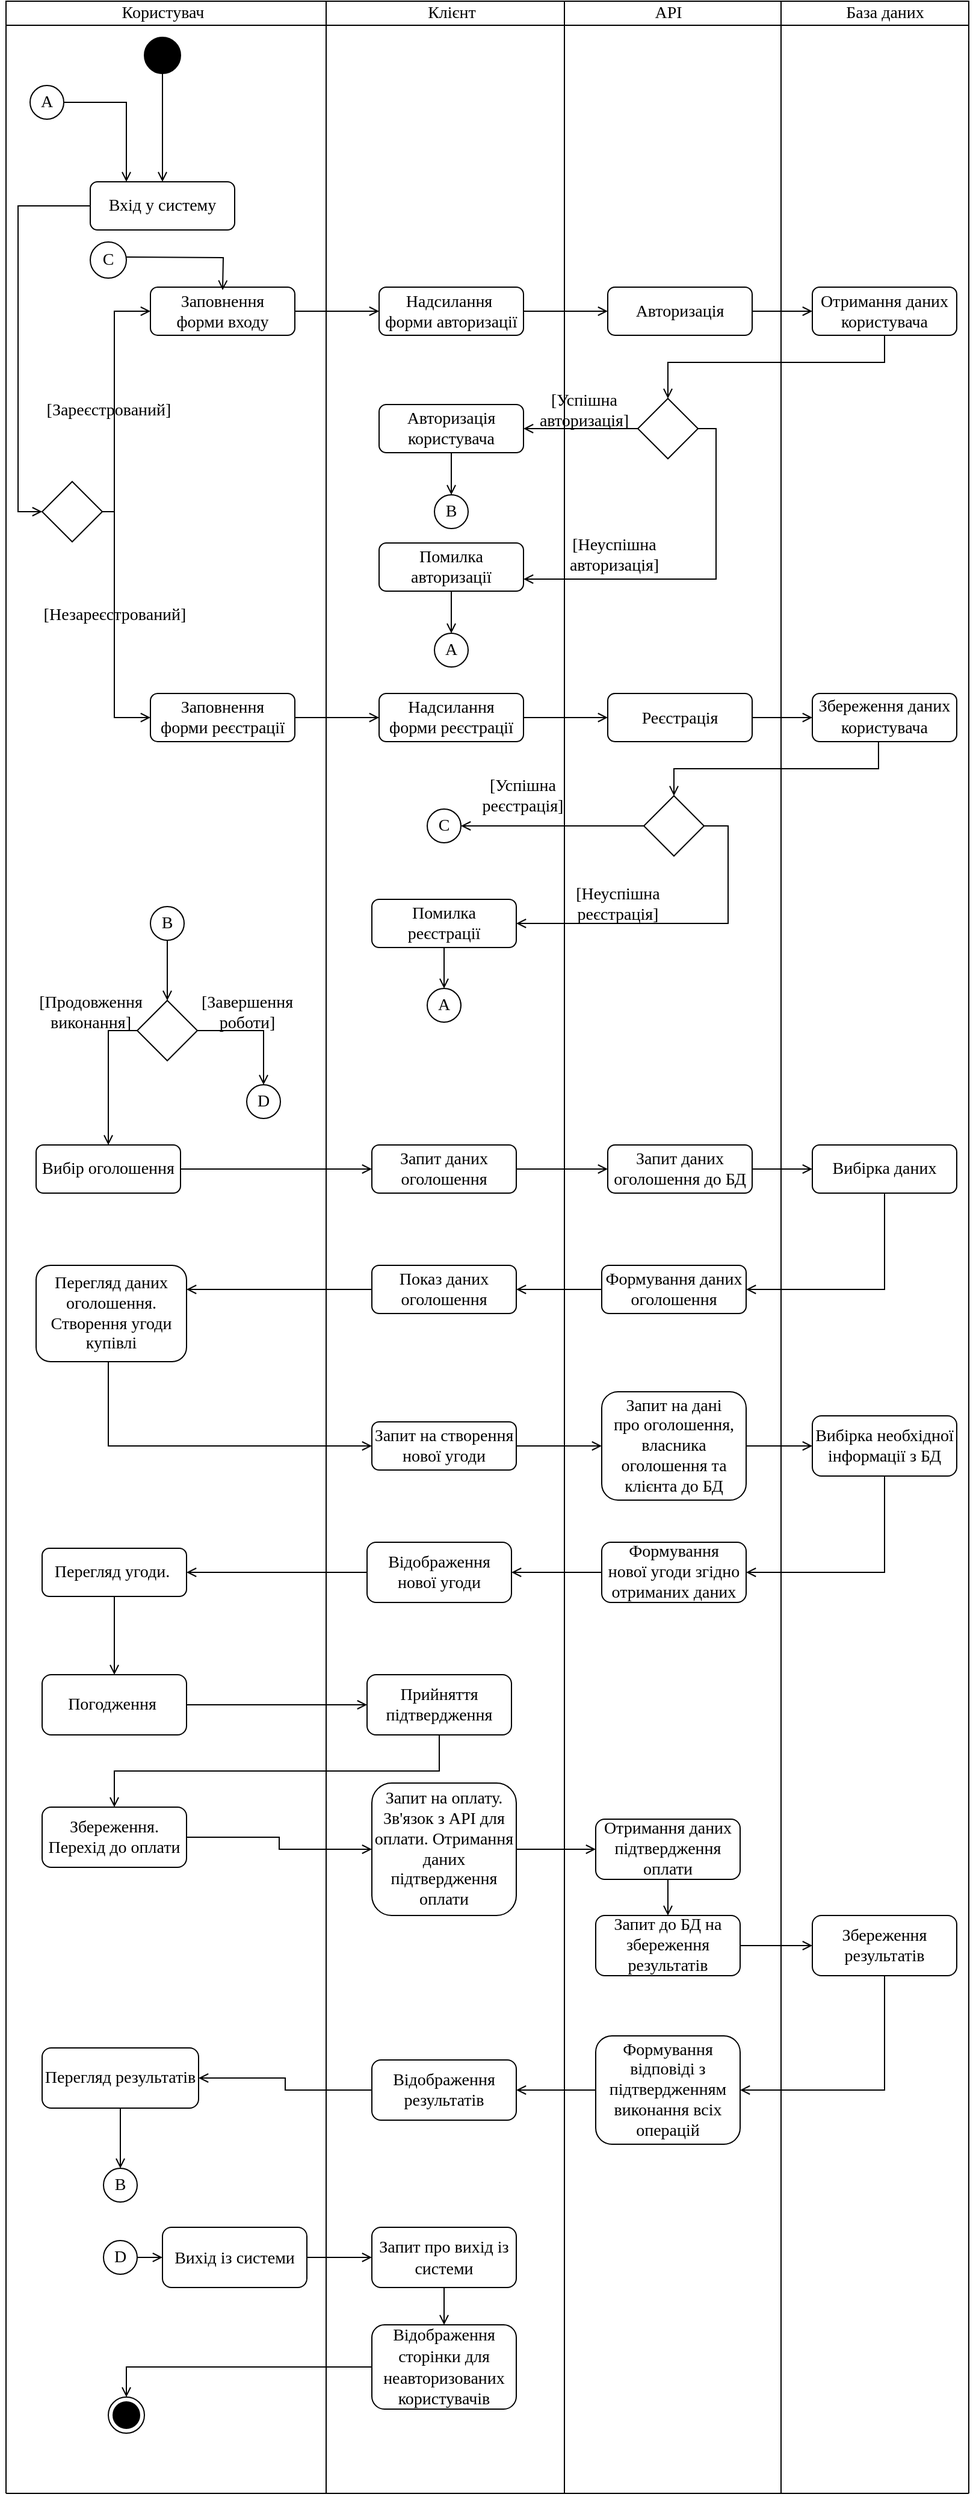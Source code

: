 <mxfile version="18.0.1" type="device"><diagram id="27UF754KtmusCDTWnTd0" name="Сторінка-1"><mxGraphModel dx="2302" dy="1235" grid="1" gridSize="10" guides="1" tooltips="1" connect="1" arrows="1" fold="1" page="1" pageScale="1" pageWidth="827" pageHeight="1169" math="0" shadow="0"><root><mxCell id="0"/><mxCell id="1" parent="0"/><mxCell id="XsvUNxkeO-75Eh3cQ8aB-1" value="" style="rounded=0;whiteSpace=wrap;html=1;" parent="1" vertex="1"><mxGeometry x="10" y="10" width="800" height="20" as="geometry"/></mxCell><mxCell id="XsvUNxkeO-75Eh3cQ8aB-2" value="" style="line;strokeWidth=1;fillColor=none;align=left;verticalAlign=middle;spacingTop=-1;spacingLeft=3;spacingRight=3;rotatable=0;labelPosition=right;points=[];portConstraint=eastwest;direction=south;" parent="1" vertex="1"><mxGeometry x="272" y="10" width="8" height="2070" as="geometry"/></mxCell><mxCell id="XsvUNxkeO-75Eh3cQ8aB-3" value="" style="line;strokeWidth=1;fillColor=none;align=left;verticalAlign=middle;spacingTop=-1;spacingLeft=3;spacingRight=3;rotatable=0;labelPosition=right;points=[];portConstraint=eastwest;direction=south;" parent="1" vertex="1"><mxGeometry x="470" y="10" width="8" height="2070" as="geometry"/></mxCell><mxCell id="XsvUNxkeO-75Eh3cQ8aB-4" value="" style="line;strokeWidth=1;fillColor=none;align=left;verticalAlign=middle;spacingTop=-1;spacingLeft=3;spacingRight=3;rotatable=0;labelPosition=right;points=[];portConstraint=eastwest;direction=south;" parent="1" vertex="1"><mxGeometry x="650" y="10" width="8" height="2070" as="geometry"/></mxCell><mxCell id="XsvUNxkeO-75Eh3cQ8aB-5" value="&lt;font style=&quot;font-size: 14px&quot; face=&quot;Times New Roman&quot;&gt;Користувач&lt;/font&gt;" style="text;html=1;align=center;verticalAlign=middle;resizable=0;points=[];autosize=1;strokeColor=none;fillColor=none;" parent="1" vertex="1"><mxGeometry x="100" y="10" width="80" height="20" as="geometry"/></mxCell><mxCell id="XsvUNxkeO-75Eh3cQ8aB-6" value="&lt;font style=&quot;font-size: 14px&quot; face=&quot;Times New Roman&quot;&gt;Клієнт&lt;/font&gt;" style="text;html=1;align=center;verticalAlign=middle;resizable=0;points=[];autosize=1;strokeColor=none;fillColor=none;" parent="1" vertex="1"><mxGeometry x="350" y="10" width="60" height="20" as="geometry"/></mxCell><mxCell id="XsvUNxkeO-75Eh3cQ8aB-7" value="&lt;font style=&quot;font-size: 14px&quot; face=&quot;Times New Roman&quot;&gt;API&lt;/font&gt;" style="text;html=1;align=center;verticalAlign=middle;resizable=0;points=[];autosize=1;strokeColor=none;fillColor=none;" parent="1" vertex="1"><mxGeometry x="540" y="10" width="40" height="20" as="geometry"/></mxCell><mxCell id="XsvUNxkeO-75Eh3cQ8aB-8" value="&lt;font style=&quot;font-size: 14px&quot; face=&quot;Times New Roman&quot;&gt;База даних&lt;/font&gt;" style="text;html=1;align=center;verticalAlign=middle;resizable=0;points=[];autosize=1;strokeColor=none;fillColor=none;" parent="1" vertex="1"><mxGeometry x="700" y="10" width="80" height="20" as="geometry"/></mxCell><mxCell id="XsvUNxkeO-75Eh3cQ8aB-9" value="" style="line;strokeWidth=1;fillColor=none;align=left;verticalAlign=middle;spacingTop=-1;spacingLeft=3;spacingRight=3;rotatable=0;labelPosition=right;points=[];portConstraint=eastwest;direction=south;" parent="1" vertex="1"><mxGeometry x="806" y="10" width="8" height="2070" as="geometry"/></mxCell><mxCell id="XsvUNxkeO-75Eh3cQ8aB-10" value="" style="line;strokeWidth=1;fillColor=none;align=left;verticalAlign=middle;spacingTop=-1;spacingLeft=3;spacingRight=3;rotatable=0;labelPosition=right;points=[];portConstraint=eastwest;direction=south;" parent="1" vertex="1"><mxGeometry x="6" y="10" width="8" height="2070" as="geometry"/></mxCell><mxCell id="XsvUNxkeO-75Eh3cQ8aB-17" value="" style="edgeStyle=orthogonalEdgeStyle;rounded=0;orthogonalLoop=1;jettySize=auto;html=1;endArrow=open;endFill=0;" parent="1" source="XsvUNxkeO-75Eh3cQ8aB-14" target="XsvUNxkeO-75Eh3cQ8aB-16" edge="1"><mxGeometry relative="1" as="geometry"/></mxCell><mxCell id="XsvUNxkeO-75Eh3cQ8aB-14" value="" style="ellipse;whiteSpace=wrap;html=1;aspect=fixed;strokeWidth=1;fillColor=#000000;" parent="1" vertex="1"><mxGeometry x="125" y="40" width="30" height="30" as="geometry"/></mxCell><mxCell id="XsvUNxkeO-75Eh3cQ8aB-15" value="&lt;font style=&quot;font-size: 14px&quot; face=&quot;Times New Roman&quot;&gt;A&lt;/font&gt;" style="ellipse;whiteSpace=wrap;html=1;aspect=fixed;strokeWidth=1;fillColor=#FFFFFF;" parent="1" vertex="1"><mxGeometry x="30" y="80" width="28" height="28" as="geometry"/></mxCell><mxCell id="XsvUNxkeO-75Eh3cQ8aB-16" value="&lt;font face=&quot;Times New Roman&quot; style=&quot;font-size: 14px&quot;&gt;Вхід у систему&lt;/font&gt;" style="rounded=1;whiteSpace=wrap;html=1;strokeWidth=1;fillColor=#FFFFFF;" parent="1" vertex="1"><mxGeometry x="80" y="160" width="120" height="40" as="geometry"/></mxCell><mxCell id="XsvUNxkeO-75Eh3cQ8aB-20" value="" style="edgeStyle=orthogonalEdgeStyle;rounded=0;orthogonalLoop=1;jettySize=auto;html=1;endArrow=open;endFill=0;exitX=1;exitY=0.5;exitDx=0;exitDy=0;entryX=0.25;entryY=0;entryDx=0;entryDy=0;" parent="1" source="XsvUNxkeO-75Eh3cQ8aB-15" target="XsvUNxkeO-75Eh3cQ8aB-16" edge="1"><mxGeometry relative="1" as="geometry"><mxPoint x="150" y="90" as="sourcePoint"/><mxPoint x="150" y="170" as="targetPoint"/></mxGeometry></mxCell><mxCell id="XsvUNxkeO-75Eh3cQ8aB-24" value="" style="edgeStyle=orthogonalEdgeStyle;rounded=0;orthogonalLoop=1;jettySize=auto;html=1;endArrow=open;endFill=0;entryX=0;entryY=0.5;entryDx=0;entryDy=0;" parent="1" target="XsvUNxkeO-75Eh3cQ8aB-23" edge="1"><mxGeometry relative="1" as="geometry"><mxPoint x="100" y="440" as="sourcePoint"/><Array as="points"><mxPoint x="100" y="325"/><mxPoint x="100" y="268"/></Array></mxGeometry></mxCell><mxCell id="XsvUNxkeO-75Eh3cQ8aB-21" value="" style="rhombus;whiteSpace=wrap;html=1;strokeWidth=1;fillColor=#FFFFFF;" parent="1" vertex="1"><mxGeometry x="40" y="409" width="50" height="50" as="geometry"/></mxCell><mxCell id="XsvUNxkeO-75Eh3cQ8aB-22" value="" style="edgeStyle=orthogonalEdgeStyle;rounded=0;orthogonalLoop=1;jettySize=auto;html=1;endArrow=open;endFill=0;exitX=0;exitY=0.5;exitDx=0;exitDy=0;entryX=0;entryY=0.5;entryDx=0;entryDy=0;" parent="1" source="XsvUNxkeO-75Eh3cQ8aB-16" target="XsvUNxkeO-75Eh3cQ8aB-21" edge="1"><mxGeometry relative="1" as="geometry"><mxPoint x="20" y="234" as="sourcePoint"/><mxPoint x="60" y="272" as="targetPoint"/></mxGeometry></mxCell><mxCell id="XsvUNxkeO-75Eh3cQ8aB-34" value="" style="edgeStyle=orthogonalEdgeStyle;rounded=0;orthogonalLoop=1;jettySize=auto;html=1;fontFamily=Times New Roman;fontSize=14;endArrow=open;endFill=0;" parent="1" source="XsvUNxkeO-75Eh3cQ8aB-23" target="XsvUNxkeO-75Eh3cQ8aB-33" edge="1"><mxGeometry relative="1" as="geometry"/></mxCell><mxCell id="XsvUNxkeO-75Eh3cQ8aB-23" value="&lt;font face=&quot;Times New Roman&quot;&gt;&lt;span style=&quot;font-size: 14px&quot;&gt;Заповнення&lt;br&gt;форми входу&lt;br&gt;&lt;/span&gt;&lt;/font&gt;" style="rounded=1;whiteSpace=wrap;html=1;strokeWidth=1;fillColor=#FFFFFF;" parent="1" vertex="1"><mxGeometry x="130" y="247.5" width="120" height="40" as="geometry"/></mxCell><mxCell id="XsvUNxkeO-75Eh3cQ8aB-26" value="" style="edgeStyle=orthogonalEdgeStyle;rounded=0;orthogonalLoop=1;jettySize=auto;html=1;endArrow=open;endFill=0;" parent="1" edge="1"><mxGeometry relative="1" as="geometry"><mxPoint x="110.0" y="222.5" as="sourcePoint"/><mxPoint x="190" y="250" as="targetPoint"/></mxGeometry></mxCell><mxCell id="XsvUNxkeO-75Eh3cQ8aB-25" value="&lt;font style=&quot;font-size: 14px&quot; face=&quot;Times New Roman&quot;&gt;С&lt;/font&gt;" style="ellipse;whiteSpace=wrap;html=1;aspect=fixed;strokeWidth=1;fillColor=#FFFFFF;" parent="1" vertex="1"><mxGeometry x="80" y="210" width="30" height="30" as="geometry"/></mxCell><mxCell id="XsvUNxkeO-75Eh3cQ8aB-27" value="[Зареєстрований]" style="text;html=1;align=center;verticalAlign=middle;resizable=0;points=[];autosize=1;strokeColor=none;fillColor=none;fontFamily=Times New Roman;fontSize=14;" parent="1" vertex="1"><mxGeometry x="35" y="340" width="120" height="20" as="geometry"/></mxCell><mxCell id="XsvUNxkeO-75Eh3cQ8aB-30" value="" style="edgeStyle=orthogonalEdgeStyle;rounded=0;orthogonalLoop=1;jettySize=auto;html=1;fontFamily=Times New Roman;fontSize=14;endArrow=open;endFill=0;exitX=1;exitY=0.5;exitDx=0;exitDy=0;entryX=0;entryY=0.5;entryDx=0;entryDy=0;" parent="1" source="XsvUNxkeO-75Eh3cQ8aB-21" target="XsvUNxkeO-75Eh3cQ8aB-28" edge="1"><mxGeometry relative="1" as="geometry"><Array as="points"><mxPoint x="100" y="434"/><mxPoint x="100" y="605"/></Array></mxGeometry></mxCell><mxCell id="XsvUNxkeO-75Eh3cQ8aB-55" value="" style="edgeStyle=orthogonalEdgeStyle;rounded=0;orthogonalLoop=1;jettySize=auto;html=1;fontFamily=Times New Roman;fontSize=14;endArrow=open;endFill=0;" parent="1" source="XsvUNxkeO-75Eh3cQ8aB-28" target="XsvUNxkeO-75Eh3cQ8aB-54" edge="1"><mxGeometry relative="1" as="geometry"/></mxCell><mxCell id="XsvUNxkeO-75Eh3cQ8aB-28" value="&lt;font face=&quot;Times New Roman&quot;&gt;&lt;span style=&quot;font-size: 14px&quot;&gt;Заповнення&lt;br&gt;форми реєстрації&lt;br&gt;&lt;/span&gt;&lt;/font&gt;" style="rounded=1;whiteSpace=wrap;html=1;strokeWidth=1;fillColor=#FFFFFF;" parent="1" vertex="1"><mxGeometry x="130" y="585" width="120" height="40" as="geometry"/></mxCell><mxCell id="XsvUNxkeO-75Eh3cQ8aB-31" value="[Незареєстрований]" style="text;html=1;align=center;verticalAlign=middle;resizable=0;points=[];autosize=1;strokeColor=none;fillColor=none;fontFamily=Times New Roman;fontSize=14;" parent="1" vertex="1"><mxGeometry x="35" y="510" width="130" height="20" as="geometry"/></mxCell><mxCell id="XsvUNxkeO-75Eh3cQ8aB-36" value="" style="edgeStyle=orthogonalEdgeStyle;rounded=0;orthogonalLoop=1;jettySize=auto;html=1;fontFamily=Times New Roman;fontSize=14;endArrow=open;endFill=0;" parent="1" source="XsvUNxkeO-75Eh3cQ8aB-33" target="XsvUNxkeO-75Eh3cQ8aB-35" edge="1"><mxGeometry relative="1" as="geometry"/></mxCell><mxCell id="XsvUNxkeO-75Eh3cQ8aB-33" value="&lt;font face=&quot;Times New Roman&quot;&gt;&lt;span style=&quot;font-size: 14px&quot;&gt;Надсилання&amp;nbsp;&lt;br&gt;форми авторизації&lt;br&gt;&lt;/span&gt;&lt;/font&gt;" style="rounded=1;whiteSpace=wrap;html=1;strokeWidth=1;fillColor=#FFFFFF;" parent="1" vertex="1"><mxGeometry x="320" y="247.5" width="120" height="40" as="geometry"/></mxCell><mxCell id="XsvUNxkeO-75Eh3cQ8aB-38" value="" style="edgeStyle=orthogonalEdgeStyle;rounded=0;orthogonalLoop=1;jettySize=auto;html=1;fontFamily=Times New Roman;fontSize=14;endArrow=open;endFill=0;" parent="1" source="XsvUNxkeO-75Eh3cQ8aB-35" target="XsvUNxkeO-75Eh3cQ8aB-37" edge="1"><mxGeometry relative="1" as="geometry"/></mxCell><mxCell id="XsvUNxkeO-75Eh3cQ8aB-35" value="&lt;font face=&quot;Times New Roman&quot;&gt;&lt;span style=&quot;font-size: 14px&quot;&gt;Авторизація&lt;br&gt;&lt;/span&gt;&lt;/font&gt;" style="rounded=1;whiteSpace=wrap;html=1;strokeWidth=1;fillColor=#FFFFFF;" parent="1" vertex="1"><mxGeometry x="510" y="247.5" width="120" height="40" as="geometry"/></mxCell><mxCell id="XsvUNxkeO-75Eh3cQ8aB-40" value="" style="edgeStyle=orthogonalEdgeStyle;rounded=0;orthogonalLoop=1;jettySize=auto;html=1;fontFamily=Times New Roman;fontSize=14;endArrow=open;endFill=0;" parent="1" source="XsvUNxkeO-75Eh3cQ8aB-37" target="XsvUNxkeO-75Eh3cQ8aB-39" edge="1"><mxGeometry relative="1" as="geometry"><Array as="points"><mxPoint x="740" y="310"/><mxPoint x="560" y="310"/></Array></mxGeometry></mxCell><mxCell id="XsvUNxkeO-75Eh3cQ8aB-37" value="&lt;font face=&quot;Times New Roman&quot;&gt;&lt;span style=&quot;font-size: 14px&quot;&gt;Отримання даних&lt;br&gt;користувача&lt;br&gt;&lt;/span&gt;&lt;/font&gt;" style="rounded=1;whiteSpace=wrap;html=1;strokeWidth=1;fillColor=#FFFFFF;" parent="1" vertex="1"><mxGeometry x="680" y="247.5" width="120" height="40" as="geometry"/></mxCell><mxCell id="XsvUNxkeO-75Eh3cQ8aB-42" value="" style="edgeStyle=orthogonalEdgeStyle;rounded=0;orthogonalLoop=1;jettySize=auto;html=1;fontFamily=Times New Roman;fontSize=14;endArrow=open;endFill=0;" parent="1" source="XsvUNxkeO-75Eh3cQ8aB-39" target="XsvUNxkeO-75Eh3cQ8aB-41" edge="1"><mxGeometry relative="1" as="geometry"/></mxCell><mxCell id="XsvUNxkeO-75Eh3cQ8aB-51" value="" style="edgeStyle=orthogonalEdgeStyle;rounded=0;orthogonalLoop=1;jettySize=auto;html=1;fontFamily=Times New Roman;fontSize=14;endArrow=open;endFill=0;entryX=1;entryY=0.75;entryDx=0;entryDy=0;" parent="1" source="XsvUNxkeO-75Eh3cQ8aB-39" target="XsvUNxkeO-75Eh3cQ8aB-47" edge="1"><mxGeometry relative="1" as="geometry"><mxPoint x="633.034" y="445.034" as="targetPoint"/><Array as="points"><mxPoint x="600" y="365"/><mxPoint x="600" y="490"/></Array></mxGeometry></mxCell><mxCell id="XsvUNxkeO-75Eh3cQ8aB-39" value="" style="rhombus;whiteSpace=wrap;html=1;strokeWidth=1;fillColor=#FFFFFF;" parent="1" vertex="1"><mxGeometry x="535" y="340" width="50" height="50" as="geometry"/></mxCell><mxCell id="XsvUNxkeO-75Eh3cQ8aB-45" value="" style="edgeStyle=orthogonalEdgeStyle;rounded=0;orthogonalLoop=1;jettySize=auto;html=1;fontFamily=Times New Roman;fontSize=14;endArrow=open;endFill=0;" parent="1" source="XsvUNxkeO-75Eh3cQ8aB-41" target="XsvUNxkeO-75Eh3cQ8aB-44" edge="1"><mxGeometry relative="1" as="geometry"/></mxCell><mxCell id="XsvUNxkeO-75Eh3cQ8aB-41" value="&lt;font face=&quot;Times New Roman&quot;&gt;&lt;span style=&quot;font-size: 14px&quot;&gt;Авторизація&lt;br&gt;користувача&lt;br&gt;&lt;/span&gt;&lt;/font&gt;" style="rounded=1;whiteSpace=wrap;html=1;strokeWidth=1;fillColor=#FFFFFF;" parent="1" vertex="1"><mxGeometry x="320" y="345" width="120" height="40" as="geometry"/></mxCell><mxCell id="XsvUNxkeO-75Eh3cQ8aB-44" value="&lt;font style=&quot;font-size: 14px&quot; face=&quot;Times New Roman&quot;&gt;B&lt;/font&gt;" style="ellipse;whiteSpace=wrap;html=1;aspect=fixed;strokeWidth=1;fillColor=#FFFFFF;" parent="1" vertex="1"><mxGeometry x="366" y="420" width="28" height="28" as="geometry"/></mxCell><mxCell id="XsvUNxkeO-75Eh3cQ8aB-49" value="" style="edgeStyle=orthogonalEdgeStyle;rounded=0;orthogonalLoop=1;jettySize=auto;html=1;fontFamily=Times New Roman;fontSize=14;endArrow=open;endFill=0;" parent="1" source="XsvUNxkeO-75Eh3cQ8aB-47" target="XsvUNxkeO-75Eh3cQ8aB-48" edge="1"><mxGeometry relative="1" as="geometry"/></mxCell><mxCell id="XsvUNxkeO-75Eh3cQ8aB-47" value="&lt;font face=&quot;Times New Roman&quot;&gt;&lt;span style=&quot;font-size: 14px&quot;&gt;Помилка&lt;br&gt;авторизації&lt;br&gt;&lt;/span&gt;&lt;/font&gt;" style="rounded=1;whiteSpace=wrap;html=1;strokeWidth=1;fillColor=#FFFFFF;" parent="1" vertex="1"><mxGeometry x="320" y="460" width="120" height="40" as="geometry"/></mxCell><mxCell id="XsvUNxkeO-75Eh3cQ8aB-48" value="&lt;font face=&quot;Times New Roman&quot;&gt;&lt;span style=&quot;font-size: 14px&quot;&gt;A&lt;/span&gt;&lt;/font&gt;" style="ellipse;whiteSpace=wrap;html=1;aspect=fixed;strokeWidth=1;fillColor=#FFFFFF;" parent="1" vertex="1"><mxGeometry x="366" y="535" width="28" height="28" as="geometry"/></mxCell><mxCell id="XsvUNxkeO-75Eh3cQ8aB-52" value="[Неуспішна&lt;br&gt;авторизація]" style="text;html=1;align=center;verticalAlign=middle;resizable=0;points=[];autosize=1;strokeColor=none;fillColor=none;fontFamily=Times New Roman;fontSize=14;" parent="1" vertex="1"><mxGeometry x="470" y="450" width="90" height="40" as="geometry"/></mxCell><mxCell id="XsvUNxkeO-75Eh3cQ8aB-57" value="" style="edgeStyle=orthogonalEdgeStyle;rounded=0;orthogonalLoop=1;jettySize=auto;html=1;fontFamily=Times New Roman;fontSize=14;endArrow=open;endFill=0;" parent="1" source="XsvUNxkeO-75Eh3cQ8aB-54" target="XsvUNxkeO-75Eh3cQ8aB-56" edge="1"><mxGeometry relative="1" as="geometry"/></mxCell><mxCell id="XsvUNxkeO-75Eh3cQ8aB-54" value="&lt;span style=&quot;font-family: &amp;#34;times new roman&amp;#34; ; font-size: 14px&quot;&gt;Надсилання&lt;/span&gt;&lt;br style=&quot;font-family: &amp;#34;times new roman&amp;#34; ; font-size: 14px&quot;&gt;&lt;span style=&quot;font-family: &amp;#34;times new roman&amp;#34; ; font-size: 14px&quot;&gt;форми реєстрації&lt;/span&gt;&lt;font face=&quot;Times New Roman&quot;&gt;&lt;span style=&quot;font-size: 14px&quot;&gt;&lt;br&gt;&lt;/span&gt;&lt;/font&gt;" style="rounded=1;whiteSpace=wrap;html=1;strokeWidth=1;fillColor=#FFFFFF;" parent="1" vertex="1"><mxGeometry x="320" y="585" width="120" height="40" as="geometry"/></mxCell><mxCell id="XsvUNxkeO-75Eh3cQ8aB-43" value="[Успішна&lt;br&gt;авторизація]" style="text;html=1;align=center;verticalAlign=middle;resizable=0;points=[];autosize=1;strokeColor=none;fillColor=none;fontFamily=Times New Roman;fontSize=14;" parent="1" vertex="1"><mxGeometry x="445" y="330" width="90" height="40" as="geometry"/></mxCell><mxCell id="XsvUNxkeO-75Eh3cQ8aB-59" value="" style="edgeStyle=orthogonalEdgeStyle;rounded=0;orthogonalLoop=1;jettySize=auto;html=1;fontFamily=Times New Roman;fontSize=14;endArrow=open;endFill=0;" parent="1" source="XsvUNxkeO-75Eh3cQ8aB-56" target="XsvUNxkeO-75Eh3cQ8aB-58" edge="1"><mxGeometry relative="1" as="geometry"/></mxCell><mxCell id="XsvUNxkeO-75Eh3cQ8aB-56" value="&lt;span style=&quot;font-size: 14px&quot;&gt;&lt;font face=&quot;times new roman&quot;&gt;Реєстрація&lt;/font&gt;&lt;br&gt;&lt;/span&gt;" style="rounded=1;whiteSpace=wrap;html=1;strokeWidth=1;fillColor=#FFFFFF;" parent="1" vertex="1"><mxGeometry x="510" y="585" width="120" height="40" as="geometry"/></mxCell><mxCell id="XsvUNxkeO-75Eh3cQ8aB-62" value="" style="edgeStyle=orthogonalEdgeStyle;rounded=0;orthogonalLoop=1;jettySize=auto;html=1;fontFamily=Times New Roman;fontSize=14;endArrow=open;endFill=0;exitX=0.458;exitY=0.996;exitDx=0;exitDy=0;exitPerimeter=0;" parent="1" source="XsvUNxkeO-75Eh3cQ8aB-58" target="XsvUNxkeO-75Eh3cQ8aB-60" edge="1"><mxGeometry relative="1" as="geometry"><mxPoint x="740" y="685" as="targetPoint"/></mxGeometry></mxCell><mxCell id="XsvUNxkeO-75Eh3cQ8aB-58" value="&lt;span style=&quot;font-family: &amp;#34;times new roman&amp;#34; ; font-size: 14px&quot;&gt;Збереження даних&lt;/span&gt;&lt;br style=&quot;font-family: &amp;#34;times new roman&amp;#34; ; font-size: 14px&quot;&gt;&lt;span style=&quot;font-family: &amp;#34;times new roman&amp;#34; ; font-size: 14px&quot;&gt;користувача&lt;/span&gt;&lt;span style=&quot;font-size: 14px&quot;&gt;&lt;br&gt;&lt;/span&gt;" style="rounded=1;whiteSpace=wrap;html=1;strokeWidth=1;fillColor=#FFFFFF;" parent="1" vertex="1"><mxGeometry x="680" y="585" width="120" height="40" as="geometry"/></mxCell><mxCell id="XsvUNxkeO-75Eh3cQ8aB-65" value="" style="edgeStyle=orthogonalEdgeStyle;rounded=0;orthogonalLoop=1;jettySize=auto;html=1;fontFamily=Times New Roman;fontSize=14;endArrow=open;endFill=0;entryX=1;entryY=0.5;entryDx=0;entryDy=0;" parent="1" source="XsvUNxkeO-75Eh3cQ8aB-60" target="XsvUNxkeO-75Eh3cQ8aB-63" edge="1"><mxGeometry relative="1" as="geometry"/></mxCell><mxCell id="XsvUNxkeO-75Eh3cQ8aB-68" value="" style="edgeStyle=orthogonalEdgeStyle;rounded=0;orthogonalLoop=1;jettySize=auto;html=1;fontFamily=Times New Roman;fontSize=14;endArrow=open;endFill=0;entryX=1;entryY=0.5;entryDx=0;entryDy=0;exitX=1;exitY=0.5;exitDx=0;exitDy=0;" parent="1" source="XsvUNxkeO-75Eh3cQ8aB-60" target="XsvUNxkeO-75Eh3cQ8aB-67" edge="1"><mxGeometry relative="1" as="geometry"/></mxCell><mxCell id="XsvUNxkeO-75Eh3cQ8aB-60" value="" style="rhombus;whiteSpace=wrap;html=1;strokeWidth=1;fillColor=#FFFFFF;" parent="1" vertex="1"><mxGeometry x="540" y="670" width="50" height="50" as="geometry"/></mxCell><mxCell id="XsvUNxkeO-75Eh3cQ8aB-63" value="&lt;font face=&quot;Times New Roman&quot;&gt;&lt;span style=&quot;font-size: 14px&quot;&gt;С&lt;/span&gt;&lt;/font&gt;" style="ellipse;whiteSpace=wrap;html=1;aspect=fixed;strokeWidth=1;fillColor=#FFFFFF;" parent="1" vertex="1"><mxGeometry x="360" y="681" width="28" height="28" as="geometry"/></mxCell><mxCell id="XsvUNxkeO-75Eh3cQ8aB-66" value="[Успішна&lt;br&gt;реєстрація]" style="text;html=1;align=center;verticalAlign=middle;resizable=0;points=[];autosize=1;strokeColor=none;fillColor=none;fontFamily=Times New Roman;fontSize=14;" parent="1" vertex="1"><mxGeometry x="399" y="650" width="80" height="40" as="geometry"/></mxCell><mxCell id="XsvUNxkeO-75Eh3cQ8aB-71" value="" style="edgeStyle=orthogonalEdgeStyle;rounded=0;orthogonalLoop=1;jettySize=auto;html=1;fontFamily=Times New Roman;fontSize=14;endArrow=open;endFill=0;" parent="1" source="XsvUNxkeO-75Eh3cQ8aB-67" target="XsvUNxkeO-75Eh3cQ8aB-70" edge="1"><mxGeometry relative="1" as="geometry"/></mxCell><mxCell id="XsvUNxkeO-75Eh3cQ8aB-67" value="&lt;font face=&quot;Times New Roman&quot;&gt;&lt;span style=&quot;font-size: 14px&quot;&gt;Помилка&lt;br&gt;реєстрації&lt;br&gt;&lt;/span&gt;&lt;/font&gt;" style="rounded=1;whiteSpace=wrap;html=1;strokeWidth=1;fillColor=#FFFFFF;" parent="1" vertex="1"><mxGeometry x="314" y="756" width="120" height="40" as="geometry"/></mxCell><mxCell id="XsvUNxkeO-75Eh3cQ8aB-69" value="[Неуспішна&lt;br&gt;реєстрація]" style="text;html=1;align=center;verticalAlign=middle;resizable=0;points=[];autosize=1;strokeColor=none;fillColor=none;fontFamily=Times New Roman;fontSize=14;" parent="1" vertex="1"><mxGeometry x="473" y="740" width="90" height="40" as="geometry"/></mxCell><mxCell id="XsvUNxkeO-75Eh3cQ8aB-70" value="&lt;font face=&quot;Times New Roman&quot;&gt;&lt;span style=&quot;font-size: 14px&quot;&gt;A&lt;/span&gt;&lt;/font&gt;" style="ellipse;whiteSpace=wrap;html=1;aspect=fixed;strokeWidth=1;fillColor=#FFFFFF;" parent="1" vertex="1"><mxGeometry x="360" y="830" width="28" height="28" as="geometry"/></mxCell><mxCell id="XsvUNxkeO-75Eh3cQ8aB-74" value="" style="edgeStyle=orthogonalEdgeStyle;rounded=0;orthogonalLoop=1;jettySize=auto;html=1;fontFamily=Times New Roman;fontSize=14;endArrow=open;endFill=0;" parent="1" source="XsvUNxkeO-75Eh3cQ8aB-72" target="XsvUNxkeO-75Eh3cQ8aB-73" edge="1"><mxGeometry relative="1" as="geometry"/></mxCell><mxCell id="XsvUNxkeO-75Eh3cQ8aB-72" value="&lt;font style=&quot;font-size: 14px&quot; face=&quot;Times New Roman&quot;&gt;B&lt;/font&gt;" style="ellipse;whiteSpace=wrap;html=1;aspect=fixed;strokeWidth=1;fillColor=#FFFFFF;" parent="1" vertex="1"><mxGeometry x="130" y="762" width="28" height="28" as="geometry"/></mxCell><mxCell id="XsvUNxkeO-75Eh3cQ8aB-76" value="" style="edgeStyle=orthogonalEdgeStyle;rounded=0;orthogonalLoop=1;jettySize=auto;html=1;fontFamily=Times New Roman;fontSize=14;endArrow=open;endFill=0;entryX=0.5;entryY=0;entryDx=0;entryDy=0;" parent="1" source="XsvUNxkeO-75Eh3cQ8aB-73" target="XsvUNxkeO-75Eh3cQ8aB-75" edge="1"><mxGeometry relative="1" as="geometry"/></mxCell><mxCell id="XsvUNxkeO-75Eh3cQ8aB-79" value="" style="edgeStyle=orthogonalEdgeStyle;rounded=0;orthogonalLoop=1;jettySize=auto;html=1;fontFamily=Times New Roman;fontSize=14;endArrow=open;endFill=0;entryX=0.5;entryY=0;entryDx=0;entryDy=0;exitX=0;exitY=0.5;exitDx=0;exitDy=0;" parent="1" source="XsvUNxkeO-75Eh3cQ8aB-73" target="XsvUNxkeO-75Eh3cQ8aB-78" edge="1"><mxGeometry relative="1" as="geometry"/></mxCell><mxCell id="XsvUNxkeO-75Eh3cQ8aB-73" value="" style="rhombus;whiteSpace=wrap;html=1;strokeWidth=1;fillColor=#FFFFFF;" parent="1" vertex="1"><mxGeometry x="119" y="840" width="50" height="50" as="geometry"/></mxCell><mxCell id="XsvUNxkeO-75Eh3cQ8aB-75" value="&lt;font style=&quot;font-size: 14px&quot; face=&quot;Times New Roman&quot;&gt;D&lt;/font&gt;" style="ellipse;whiteSpace=wrap;html=1;aspect=fixed;strokeWidth=1;fillColor=#FFFFFF;" parent="1" vertex="1"><mxGeometry x="210" y="910" width="28" height="28" as="geometry"/></mxCell><mxCell id="XsvUNxkeO-75Eh3cQ8aB-77" value="[Завершення &lt;br&gt;роботи]" style="text;html=1;align=center;verticalAlign=middle;resizable=0;points=[];autosize=1;strokeColor=none;fillColor=none;fontFamily=Times New Roman;fontSize=14;" parent="1" vertex="1"><mxGeometry x="165" y="830" width="90" height="40" as="geometry"/></mxCell><mxCell id="XsvUNxkeO-75Eh3cQ8aB-82" value="" style="edgeStyle=orthogonalEdgeStyle;rounded=0;orthogonalLoop=1;jettySize=auto;html=1;fontFamily=Times New Roman;fontSize=14;endArrow=open;endFill=0;entryX=0;entryY=0.5;entryDx=0;entryDy=0;" parent="1" source="XsvUNxkeO-75Eh3cQ8aB-78" target="XsvUNxkeO-75Eh3cQ8aB-81" edge="1"><mxGeometry relative="1" as="geometry"/></mxCell><mxCell id="XsvUNxkeO-75Eh3cQ8aB-78" value="&lt;font face=&quot;Times New Roman&quot;&gt;&lt;span style=&quot;font-size: 14px&quot;&gt;Вибір оголошення&lt;br&gt;&lt;/span&gt;&lt;/font&gt;" style="rounded=1;whiteSpace=wrap;html=1;strokeWidth=1;fillColor=#FFFFFF;" parent="1" vertex="1"><mxGeometry x="35" y="960" width="120" height="40" as="geometry"/></mxCell><mxCell id="XsvUNxkeO-75Eh3cQ8aB-80" value="[Продовження&lt;br&gt;виконання]" style="text;html=1;align=center;verticalAlign=middle;resizable=0;points=[];autosize=1;strokeColor=none;fillColor=none;fontFamily=Times New Roman;fontSize=14;" parent="1" vertex="1"><mxGeometry x="30" y="830" width="100" height="40" as="geometry"/></mxCell><mxCell id="XsvUNxkeO-75Eh3cQ8aB-84" value="" style="edgeStyle=orthogonalEdgeStyle;rounded=0;orthogonalLoop=1;jettySize=auto;html=1;fontFamily=Times New Roman;fontSize=14;endArrow=open;endFill=0;" parent="1" source="XsvUNxkeO-75Eh3cQ8aB-81" target="XsvUNxkeO-75Eh3cQ8aB-83" edge="1"><mxGeometry relative="1" as="geometry"/></mxCell><mxCell id="XsvUNxkeO-75Eh3cQ8aB-81" value="&lt;font face=&quot;Times New Roman&quot;&gt;&lt;span style=&quot;font-size: 14px&quot;&gt;Запит даних оголошення&lt;br&gt;&lt;/span&gt;&lt;/font&gt;" style="rounded=1;whiteSpace=wrap;html=1;strokeWidth=1;fillColor=#FFFFFF;" parent="1" vertex="1"><mxGeometry x="314" y="960" width="120" height="40" as="geometry"/></mxCell><mxCell id="XsvUNxkeO-75Eh3cQ8aB-86" value="" style="edgeStyle=orthogonalEdgeStyle;rounded=0;orthogonalLoop=1;jettySize=auto;html=1;fontFamily=Times New Roman;fontSize=14;endArrow=open;endFill=0;" parent="1" source="XsvUNxkeO-75Eh3cQ8aB-83" target="XsvUNxkeO-75Eh3cQ8aB-85" edge="1"><mxGeometry relative="1" as="geometry"/></mxCell><mxCell id="XsvUNxkeO-75Eh3cQ8aB-83" value="&lt;font face=&quot;Times New Roman&quot;&gt;&lt;span style=&quot;font-size: 14px&quot;&gt;Запит даних оголошення до БД&lt;br&gt;&lt;/span&gt;&lt;/font&gt;" style="rounded=1;whiteSpace=wrap;html=1;strokeWidth=1;fillColor=#FFFFFF;" parent="1" vertex="1"><mxGeometry x="510" y="960" width="120" height="40" as="geometry"/></mxCell><mxCell id="XsvUNxkeO-75Eh3cQ8aB-89" value="" style="edgeStyle=orthogonalEdgeStyle;rounded=0;orthogonalLoop=1;jettySize=auto;html=1;fontFamily=Times New Roman;fontSize=14;endArrow=open;endFill=0;entryX=1;entryY=0.5;entryDx=0;entryDy=0;exitX=0.5;exitY=1;exitDx=0;exitDy=0;" parent="1" source="XsvUNxkeO-75Eh3cQ8aB-85" target="XsvUNxkeO-75Eh3cQ8aB-87" edge="1"><mxGeometry relative="1" as="geometry"><mxPoint x="750" y="1070" as="targetPoint"/></mxGeometry></mxCell><mxCell id="XsvUNxkeO-75Eh3cQ8aB-85" value="&lt;font face=&quot;Times New Roman&quot;&gt;&lt;span style=&quot;font-size: 14px&quot;&gt;Вибірка даних&lt;br&gt;&lt;/span&gt;&lt;/font&gt;" style="rounded=1;whiteSpace=wrap;html=1;strokeWidth=1;fillColor=#FFFFFF;" parent="1" vertex="1"><mxGeometry x="680" y="960" width="120" height="40" as="geometry"/></mxCell><mxCell id="XsvUNxkeO-75Eh3cQ8aB-91" value="" style="edgeStyle=orthogonalEdgeStyle;rounded=0;orthogonalLoop=1;jettySize=auto;html=1;fontFamily=Times New Roman;fontSize=14;endArrow=open;endFill=0;" parent="1" source="XsvUNxkeO-75Eh3cQ8aB-87" target="XsvUNxkeO-75Eh3cQ8aB-90" edge="1"><mxGeometry relative="1" as="geometry"/></mxCell><mxCell id="XsvUNxkeO-75Eh3cQ8aB-87" value="&lt;font face=&quot;Times New Roman&quot;&gt;&lt;span style=&quot;font-size: 14px&quot;&gt;Формування даних оголошення&lt;br&gt;&lt;/span&gt;&lt;/font&gt;" style="rounded=1;whiteSpace=wrap;html=1;strokeWidth=1;fillColor=#FFFFFF;" parent="1" vertex="1"><mxGeometry x="505" y="1060" width="120" height="40" as="geometry"/></mxCell><mxCell id="XsvUNxkeO-75Eh3cQ8aB-95" value="" style="edgeStyle=orthogonalEdgeStyle;rounded=0;orthogonalLoop=1;jettySize=auto;html=1;fontFamily=Times New Roman;fontSize=14;endArrow=open;endFill=0;entryX=1;entryY=0.25;entryDx=0;entryDy=0;" parent="1" source="XsvUNxkeO-75Eh3cQ8aB-90" target="XsvUNxkeO-75Eh3cQ8aB-94" edge="1"><mxGeometry relative="1" as="geometry"/></mxCell><mxCell id="XsvUNxkeO-75Eh3cQ8aB-90" value="&lt;font face=&quot;Times New Roman&quot;&gt;&lt;span style=&quot;font-size: 14px&quot;&gt;Показ даних оголошення&lt;br&gt;&lt;/span&gt;&lt;/font&gt;" style="rounded=1;whiteSpace=wrap;html=1;strokeWidth=1;fillColor=#FFFFFF;" parent="1" vertex="1"><mxGeometry x="314" y="1060" width="120" height="40" as="geometry"/></mxCell><mxCell id="XsvUNxkeO-75Eh3cQ8aB-98" value="" style="edgeStyle=orthogonalEdgeStyle;rounded=0;orthogonalLoop=1;jettySize=auto;html=1;fontFamily=Times New Roman;fontSize=14;endArrow=open;endFill=0;entryX=0;entryY=0.5;entryDx=0;entryDy=0;" parent="1" source="XsvUNxkeO-75Eh3cQ8aB-94" target="XsvUNxkeO-75Eh3cQ8aB-96" edge="1"><mxGeometry relative="1" as="geometry"><mxPoint x="95" y="1170" as="targetPoint"/><Array as="points"><mxPoint x="95" y="1210"/></Array></mxGeometry></mxCell><mxCell id="XsvUNxkeO-75Eh3cQ8aB-94" value="&lt;font face=&quot;Times New Roman&quot;&gt;&lt;span style=&quot;font-size: 14px&quot;&gt;Перегляд даних оголошення.&lt;br&gt;Створення угоди купівлі&lt;br&gt;&lt;/span&gt;&lt;/font&gt;" style="rounded=1;whiteSpace=wrap;html=1;strokeWidth=1;fillColor=#FFFFFF;" parent="1" vertex="1"><mxGeometry x="35" y="1060" width="125" height="80" as="geometry"/></mxCell><mxCell id="XsvUNxkeO-75Eh3cQ8aB-100" value="" style="edgeStyle=orthogonalEdgeStyle;rounded=0;orthogonalLoop=1;jettySize=auto;html=1;fontFamily=Times New Roman;fontSize=14;endArrow=open;endFill=0;" parent="1" source="XsvUNxkeO-75Eh3cQ8aB-96" target="XsvUNxkeO-75Eh3cQ8aB-99" edge="1"><mxGeometry relative="1" as="geometry"/></mxCell><mxCell id="XsvUNxkeO-75Eh3cQ8aB-96" value="&lt;font face=&quot;Times New Roman&quot;&gt;&lt;span style=&quot;font-size: 14px&quot;&gt;Запит на створення нової угоди&lt;br&gt;&lt;/span&gt;&lt;/font&gt;" style="rounded=1;whiteSpace=wrap;html=1;strokeWidth=1;fillColor=#FFFFFF;" parent="1" vertex="1"><mxGeometry x="314" y="1190" width="120" height="40" as="geometry"/></mxCell><mxCell id="XsvUNxkeO-75Eh3cQ8aB-102" value="" style="edgeStyle=orthogonalEdgeStyle;rounded=0;orthogonalLoop=1;jettySize=auto;html=1;fontFamily=Times New Roman;fontSize=14;endArrow=open;endFill=0;" parent="1" source="XsvUNxkeO-75Eh3cQ8aB-99" target="XsvUNxkeO-75Eh3cQ8aB-101" edge="1"><mxGeometry relative="1" as="geometry"/></mxCell><mxCell id="XsvUNxkeO-75Eh3cQ8aB-99" value="&lt;font face=&quot;Times New Roman&quot;&gt;&lt;span style=&quot;font-size: 14px&quot;&gt;Запит на дані&lt;br&gt;про оголошення, власника оголошення та клієнта до БД&lt;br&gt;&lt;/span&gt;&lt;/font&gt;" style="rounded=1;whiteSpace=wrap;html=1;strokeWidth=1;fillColor=#FFFFFF;" parent="1" vertex="1"><mxGeometry x="505" y="1165" width="120" height="90" as="geometry"/></mxCell><mxCell id="XsvUNxkeO-75Eh3cQ8aB-105" value="" style="edgeStyle=orthogonalEdgeStyle;rounded=0;orthogonalLoop=1;jettySize=auto;html=1;fontFamily=Times New Roman;fontSize=14;endArrow=open;endFill=0;entryX=1;entryY=0.5;entryDx=0;entryDy=0;exitX=0.5;exitY=1;exitDx=0;exitDy=0;" parent="1" source="XsvUNxkeO-75Eh3cQ8aB-101" target="XsvUNxkeO-75Eh3cQ8aB-103" edge="1"><mxGeometry relative="1" as="geometry"><mxPoint x="754" y="1310" as="targetPoint"/></mxGeometry></mxCell><mxCell id="XsvUNxkeO-75Eh3cQ8aB-101" value="&lt;font face=&quot;Times New Roman&quot;&gt;&lt;span style=&quot;font-size: 14px&quot;&gt;Вибірка необхідної&lt;br&gt;інформації з БД&lt;br&gt;&lt;/span&gt;&lt;/font&gt;" style="rounded=1;whiteSpace=wrap;html=1;strokeWidth=1;fillColor=#FFFFFF;" parent="1" vertex="1"><mxGeometry x="680" y="1185" width="120" height="50" as="geometry"/></mxCell><mxCell id="XsvUNxkeO-75Eh3cQ8aB-108" value="" style="edgeStyle=orthogonalEdgeStyle;rounded=0;orthogonalLoop=1;jettySize=auto;html=1;fontFamily=Times New Roman;fontSize=14;endArrow=open;endFill=0;" parent="1" source="XsvUNxkeO-75Eh3cQ8aB-103" target="XsvUNxkeO-75Eh3cQ8aB-107" edge="1"><mxGeometry relative="1" as="geometry"/></mxCell><mxCell id="XsvUNxkeO-75Eh3cQ8aB-103" value="&lt;font face=&quot;Times New Roman&quot;&gt;&lt;span style=&quot;font-size: 14px&quot;&gt;Формування&lt;br&gt;нової угоди згідно отриманих даних&lt;br&gt;&lt;/span&gt;&lt;/font&gt;" style="rounded=1;whiteSpace=wrap;html=1;strokeWidth=1;fillColor=#FFFFFF;" parent="1" vertex="1"><mxGeometry x="505" y="1290" width="120" height="50" as="geometry"/></mxCell><mxCell id="XsvUNxkeO-75Eh3cQ8aB-111" value="" style="edgeStyle=orthogonalEdgeStyle;rounded=0;orthogonalLoop=1;jettySize=auto;html=1;fontFamily=Times New Roman;fontSize=14;endArrow=open;endFill=0;entryX=1;entryY=0.5;entryDx=0;entryDy=0;" parent="1" source="XsvUNxkeO-75Eh3cQ8aB-107" target="XsvUNxkeO-75Eh3cQ8aB-109" edge="1"><mxGeometry relative="1" as="geometry"><mxPoint x="230" y="1315" as="targetPoint"/></mxGeometry></mxCell><mxCell id="XsvUNxkeO-75Eh3cQ8aB-107" value="&lt;font face=&quot;Times New Roman&quot;&gt;&lt;span style=&quot;font-size: 14px&quot;&gt;Відображення нової угоди&lt;br&gt;&lt;/span&gt;&lt;/font&gt;" style="rounded=1;whiteSpace=wrap;html=1;strokeWidth=1;fillColor=#FFFFFF;" parent="1" vertex="1"><mxGeometry x="310" y="1290" width="120" height="50" as="geometry"/></mxCell><mxCell id="XsvUNxkeO-75Eh3cQ8aB-113" value="" style="edgeStyle=orthogonalEdgeStyle;rounded=0;orthogonalLoop=1;jettySize=auto;html=1;fontFamily=Times New Roman;fontSize=14;endArrow=open;endFill=0;" parent="1" source="XsvUNxkeO-75Eh3cQ8aB-109" target="XsvUNxkeO-75Eh3cQ8aB-112" edge="1"><mxGeometry relative="1" as="geometry"/></mxCell><mxCell id="XsvUNxkeO-75Eh3cQ8aB-109" value="&lt;font face=&quot;Times New Roman&quot;&gt;&lt;span style=&quot;font-size: 14px&quot;&gt;Перегляд угоди.&amp;nbsp;&lt;br&gt;&lt;/span&gt;&lt;/font&gt;" style="rounded=1;whiteSpace=wrap;html=1;strokeWidth=1;fillColor=#FFFFFF;" parent="1" vertex="1"><mxGeometry x="40" y="1295" width="120" height="40" as="geometry"/></mxCell><mxCell id="XsvUNxkeO-75Eh3cQ8aB-115" value="" style="edgeStyle=orthogonalEdgeStyle;rounded=0;orthogonalLoop=1;jettySize=auto;html=1;fontFamily=Times New Roman;fontSize=14;endArrow=open;endFill=0;entryX=0;entryY=0.5;entryDx=0;entryDy=0;" parent="1" source="XsvUNxkeO-75Eh3cQ8aB-112" target="XsvUNxkeO-75Eh3cQ8aB-114" edge="1"><mxGeometry relative="1" as="geometry"/></mxCell><mxCell id="XsvUNxkeO-75Eh3cQ8aB-112" value="&lt;span style=&quot;font-family: &amp;quot;Times New Roman&amp;quot;; font-size: 14px;&quot;&gt;Погодження&amp;nbsp;&lt;/span&gt;&lt;font face=&quot;Times New Roman&quot;&gt;&lt;span style=&quot;font-size: 14px&quot;&gt;&lt;br&gt;&lt;/span&gt;&lt;/font&gt;" style="rounded=1;whiteSpace=wrap;html=1;strokeWidth=1;fillColor=#FFFFFF;" parent="1" vertex="1"><mxGeometry x="40" y="1400" width="120" height="50" as="geometry"/></mxCell><mxCell id="XsvUNxkeO-75Eh3cQ8aB-118" value="" style="edgeStyle=orthogonalEdgeStyle;rounded=0;orthogonalLoop=1;jettySize=auto;html=1;fontFamily=Times New Roman;fontSize=14;endArrow=open;endFill=0;entryX=0.5;entryY=0;entryDx=0;entryDy=0;exitX=0.5;exitY=1;exitDx=0;exitDy=0;" parent="1" source="XsvUNxkeO-75Eh3cQ8aB-114" target="XsvUNxkeO-75Eh3cQ8aB-116" edge="1"><mxGeometry relative="1" as="geometry"><mxPoint x="370" y="1525" as="targetPoint"/></mxGeometry></mxCell><mxCell id="XsvUNxkeO-75Eh3cQ8aB-114" value="&lt;font face=&quot;Times New Roman&quot;&gt;&lt;span style=&quot;font-size: 14px&quot;&gt;Прийняття підтвердження&lt;br&gt;&lt;/span&gt;&lt;/font&gt;" style="rounded=1;whiteSpace=wrap;html=1;strokeWidth=1;fillColor=#FFFFFF;" parent="1" vertex="1"><mxGeometry x="310" y="1400" width="120" height="50" as="geometry"/></mxCell><mxCell id="XsvUNxkeO-75Eh3cQ8aB-120" value="" style="edgeStyle=orthogonalEdgeStyle;rounded=0;orthogonalLoop=1;jettySize=auto;html=1;fontFamily=Times New Roman;fontSize=14;endArrow=open;endFill=0;entryX=0;entryY=0.5;entryDx=0;entryDy=0;" parent="1" source="XsvUNxkeO-75Eh3cQ8aB-116" target="XsvUNxkeO-75Eh3cQ8aB-119" edge="1"><mxGeometry relative="1" as="geometry"/></mxCell><mxCell id="XsvUNxkeO-75Eh3cQ8aB-116" value="&lt;font face=&quot;Times New Roman&quot;&gt;&lt;span style=&quot;font-size: 14px&quot;&gt;Збереження.&lt;br&gt;Перехід до оплати&lt;br&gt;&lt;/span&gt;&lt;/font&gt;" style="rounded=1;whiteSpace=wrap;html=1;strokeWidth=1;fillColor=#FFFFFF;" parent="1" vertex="1"><mxGeometry x="40" y="1510" width="120" height="50" as="geometry"/></mxCell><mxCell id="XsvUNxkeO-75Eh3cQ8aB-122" value="" style="edgeStyle=orthogonalEdgeStyle;rounded=0;orthogonalLoop=1;jettySize=auto;html=1;fontFamily=Times New Roman;fontSize=14;endArrow=open;endFill=0;" parent="1" source="XsvUNxkeO-75Eh3cQ8aB-119" target="XsvUNxkeO-75Eh3cQ8aB-121" edge="1"><mxGeometry relative="1" as="geometry"/></mxCell><mxCell id="XsvUNxkeO-75Eh3cQ8aB-119" value="&lt;font face=&quot;Times New Roman&quot;&gt;&lt;span style=&quot;font-size: 14px&quot;&gt;Запит на оплату.&lt;br&gt;Зв'язок з API для оплати. Отримання даних підтвердження оплати&lt;br&gt;&lt;/span&gt;&lt;/font&gt;" style="rounded=1;whiteSpace=wrap;html=1;strokeWidth=1;fillColor=#FFFFFF;" parent="1" vertex="1"><mxGeometry x="314" y="1490" width="120" height="110" as="geometry"/></mxCell><mxCell id="XsvUNxkeO-75Eh3cQ8aB-124" value="" style="edgeStyle=orthogonalEdgeStyle;rounded=0;orthogonalLoop=1;jettySize=auto;html=1;fontFamily=Times New Roman;fontSize=14;endArrow=open;endFill=0;" parent="1" source="XsvUNxkeO-75Eh3cQ8aB-121" target="XsvUNxkeO-75Eh3cQ8aB-123" edge="1"><mxGeometry relative="1" as="geometry"/></mxCell><mxCell id="XsvUNxkeO-75Eh3cQ8aB-121" value="&lt;font face=&quot;Times New Roman&quot;&gt;&lt;span style=&quot;font-size: 14px&quot;&gt;Отримання даних підтвердження оплати&lt;br&gt;&lt;/span&gt;&lt;/font&gt;" style="rounded=1;whiteSpace=wrap;html=1;strokeWidth=1;fillColor=#FFFFFF;" parent="1" vertex="1"><mxGeometry x="500" y="1520" width="120" height="50" as="geometry"/></mxCell><mxCell id="XsvUNxkeO-75Eh3cQ8aB-126" value="" style="edgeStyle=orthogonalEdgeStyle;rounded=0;orthogonalLoop=1;jettySize=auto;html=1;fontFamily=Times New Roman;fontSize=14;endArrow=open;endFill=0;" parent="1" source="XsvUNxkeO-75Eh3cQ8aB-123" target="XsvUNxkeO-75Eh3cQ8aB-125" edge="1"><mxGeometry relative="1" as="geometry"/></mxCell><mxCell id="XsvUNxkeO-75Eh3cQ8aB-123" value="&lt;font face=&quot;Times New Roman&quot;&gt;&lt;span style=&quot;font-size: 14px&quot;&gt;Запит до БД на збереження&lt;br&gt;результатів&lt;br&gt;&lt;/span&gt;&lt;/font&gt;" style="rounded=1;whiteSpace=wrap;html=1;strokeWidth=1;fillColor=#FFFFFF;" parent="1" vertex="1"><mxGeometry x="500" y="1600" width="120" height="50" as="geometry"/></mxCell><mxCell id="XsvUNxkeO-75Eh3cQ8aB-129" value="" style="edgeStyle=orthogonalEdgeStyle;rounded=0;orthogonalLoop=1;jettySize=auto;html=1;fontFamily=Times New Roman;fontSize=14;endArrow=open;endFill=0;entryX=1;entryY=0.5;entryDx=0;entryDy=0;exitX=0.5;exitY=1;exitDx=0;exitDy=0;" parent="1" source="XsvUNxkeO-75Eh3cQ8aB-125" target="XsvUNxkeO-75Eh3cQ8aB-127" edge="1"><mxGeometry relative="1" as="geometry"><mxPoint x="740" y="1725" as="targetPoint"/></mxGeometry></mxCell><mxCell id="XsvUNxkeO-75Eh3cQ8aB-125" value="&lt;font face=&quot;Times New Roman&quot;&gt;&lt;span style=&quot;font-size: 14px&quot;&gt;Збереження&lt;br&gt;результатів&lt;br&gt;&lt;/span&gt;&lt;/font&gt;" style="rounded=1;whiteSpace=wrap;html=1;strokeWidth=1;fillColor=#FFFFFF;" parent="1" vertex="1"><mxGeometry x="680" y="1600" width="120" height="50" as="geometry"/></mxCell><mxCell id="XsvUNxkeO-75Eh3cQ8aB-135" value="" style="edgeStyle=orthogonalEdgeStyle;rounded=0;orthogonalLoop=1;jettySize=auto;html=1;fontFamily=Times New Roman;fontSize=14;endArrow=open;endFill=0;" parent="1" source="XsvUNxkeO-75Eh3cQ8aB-127" target="XsvUNxkeO-75Eh3cQ8aB-131" edge="1"><mxGeometry relative="1" as="geometry"/></mxCell><mxCell id="XsvUNxkeO-75Eh3cQ8aB-127" value="&lt;font face=&quot;Times New Roman&quot;&gt;&lt;span style=&quot;font-size: 14px&quot;&gt;Формування відповіді з підтвердженням виконання всіх операцій&lt;br&gt;&lt;/span&gt;&lt;/font&gt;" style="rounded=1;whiteSpace=wrap;html=1;strokeWidth=1;fillColor=#FFFFFF;" parent="1" vertex="1"><mxGeometry x="500" y="1700" width="120" height="90" as="geometry"/></mxCell><mxCell id="XsvUNxkeO-75Eh3cQ8aB-134" value="" style="edgeStyle=orthogonalEdgeStyle;rounded=0;orthogonalLoop=1;jettySize=auto;html=1;fontFamily=Times New Roman;fontSize=14;endArrow=open;endFill=0;entryX=1;entryY=0.5;entryDx=0;entryDy=0;" parent="1" source="XsvUNxkeO-75Eh3cQ8aB-131" target="XsvUNxkeO-75Eh3cQ8aB-132" edge="1"><mxGeometry relative="1" as="geometry"><mxPoint x="234" y="1735" as="targetPoint"/></mxGeometry></mxCell><mxCell id="XsvUNxkeO-75Eh3cQ8aB-131" value="&lt;span style=&quot;font-family: &amp;quot;times new roman&amp;quot; ; font-size: 14px&quot;&gt;Відображення результатів&lt;/span&gt;&lt;font face=&quot;Times New Roman&quot;&gt;&lt;span style=&quot;font-size: 14px&quot;&gt;&lt;br&gt;&lt;/span&gt;&lt;/font&gt;" style="rounded=1;whiteSpace=wrap;html=1;strokeWidth=1;fillColor=#FFFFFF;" parent="1" vertex="1"><mxGeometry x="314" y="1720" width="120" height="50" as="geometry"/></mxCell><mxCell id="XsvUNxkeO-75Eh3cQ8aB-137" value="" style="edgeStyle=orthogonalEdgeStyle;rounded=0;orthogonalLoop=1;jettySize=auto;html=1;fontFamily=Times New Roman;fontSize=14;endArrow=open;endFill=0;" parent="1" source="XsvUNxkeO-75Eh3cQ8aB-132" target="XsvUNxkeO-75Eh3cQ8aB-136" edge="1"><mxGeometry relative="1" as="geometry"/></mxCell><mxCell id="XsvUNxkeO-75Eh3cQ8aB-132" value="&lt;span style=&quot;font-family: &amp;quot;times new roman&amp;quot; ; font-size: 14px&quot;&gt;Перегляд результатів&lt;/span&gt;&lt;font face=&quot;Times New Roman&quot;&gt;&lt;span style=&quot;font-size: 14px&quot;&gt;&lt;br&gt;&lt;/span&gt;&lt;/font&gt;" style="rounded=1;whiteSpace=wrap;html=1;strokeWidth=1;fillColor=#FFFFFF;" parent="1" vertex="1"><mxGeometry x="40" y="1710" width="130" height="50" as="geometry"/></mxCell><mxCell id="XsvUNxkeO-75Eh3cQ8aB-136" value="&lt;font style=&quot;font-size: 14px&quot; face=&quot;Times New Roman&quot;&gt;B&lt;/font&gt;" style="ellipse;whiteSpace=wrap;html=1;aspect=fixed;strokeWidth=1;fillColor=#FFFFFF;" parent="1" vertex="1"><mxGeometry x="91" y="1810" width="28" height="28" as="geometry"/></mxCell><mxCell id="XsvUNxkeO-75Eh3cQ8aB-140" value="" style="edgeStyle=orthogonalEdgeStyle;rounded=0;orthogonalLoop=1;jettySize=auto;html=1;fontFamily=Times New Roman;fontSize=14;endArrow=open;endFill=0;" parent="1" source="XsvUNxkeO-75Eh3cQ8aB-138" target="XsvUNxkeO-75Eh3cQ8aB-139" edge="1"><mxGeometry relative="1" as="geometry"/></mxCell><mxCell id="XsvUNxkeO-75Eh3cQ8aB-138" value="&lt;font face=&quot;Times New Roman&quot;&gt;&lt;span style=&quot;font-size: 14px&quot;&gt;D&lt;/span&gt;&lt;/font&gt;" style="ellipse;whiteSpace=wrap;html=1;aspect=fixed;strokeWidth=1;fillColor=#FFFFFF;" parent="1" vertex="1"><mxGeometry x="91" y="1870" width="28" height="28" as="geometry"/></mxCell><mxCell id="XsvUNxkeO-75Eh3cQ8aB-143" value="" style="edgeStyle=orthogonalEdgeStyle;rounded=0;orthogonalLoop=1;jettySize=auto;html=1;fontFamily=Times New Roman;fontSize=14;endArrow=open;endFill=0;" parent="1" source="XsvUNxkeO-75Eh3cQ8aB-139" target="XsvUNxkeO-75Eh3cQ8aB-141" edge="1"><mxGeometry relative="1" as="geometry"/></mxCell><mxCell id="XsvUNxkeO-75Eh3cQ8aB-139" value="&lt;span style=&quot;font-size: 14px&quot;&gt;&lt;font face=&quot;times new roman&quot;&gt;Вихід із системи&lt;/font&gt;&lt;br&gt;&lt;/span&gt;" style="rounded=1;whiteSpace=wrap;html=1;strokeWidth=1;fillColor=#FFFFFF;" parent="1" vertex="1"><mxGeometry x="140" y="1859" width="120" height="50" as="geometry"/></mxCell><mxCell id="XsvUNxkeO-75Eh3cQ8aB-144" value="" style="edgeStyle=orthogonalEdgeStyle;rounded=0;orthogonalLoop=1;jettySize=auto;html=1;fontFamily=Times New Roman;fontSize=14;endArrow=open;endFill=0;" parent="1" source="XsvUNxkeO-75Eh3cQ8aB-141" target="XsvUNxkeO-75Eh3cQ8aB-142" edge="1"><mxGeometry relative="1" as="geometry"/></mxCell><mxCell id="XsvUNxkeO-75Eh3cQ8aB-141" value="&lt;span style=&quot;font-size: 14px&quot;&gt;&lt;font face=&quot;times new roman&quot;&gt;Запит про вихід із системи&lt;/font&gt;&lt;br&gt;&lt;/span&gt;" style="rounded=1;whiteSpace=wrap;html=1;strokeWidth=1;fillColor=#FFFFFF;" parent="1" vertex="1"><mxGeometry x="314" y="1859" width="120" height="50" as="geometry"/></mxCell><mxCell id="XsvUNxkeO-75Eh3cQ8aB-146" value="" style="edgeStyle=orthogonalEdgeStyle;rounded=0;orthogonalLoop=1;jettySize=auto;html=1;fontFamily=Times New Roman;fontSize=14;endArrow=open;endFill=0;entryX=0.5;entryY=0;entryDx=0;entryDy=0;" parent="1" source="XsvUNxkeO-75Eh3cQ8aB-142" target="XsvUNxkeO-75Eh3cQ8aB-145" edge="1"><mxGeometry relative="1" as="geometry"/></mxCell><mxCell id="XsvUNxkeO-75Eh3cQ8aB-142" value="&lt;span style=&quot;font-size: 14px&quot;&gt;&lt;font face=&quot;times new roman&quot;&gt;Відображення сторінки для неавторизованих користувачів&lt;/font&gt;&lt;br&gt;&lt;/span&gt;" style="rounded=1;whiteSpace=wrap;html=1;strokeWidth=1;fillColor=#FFFFFF;" parent="1" vertex="1"><mxGeometry x="314" y="1940" width="120" height="70" as="geometry"/></mxCell><mxCell id="XsvUNxkeO-75Eh3cQ8aB-145" value="" style="ellipse;html=1;shape=endState;fillColor=#000000;strokeColor=#000000;fontFamily=Times New Roman;fontSize=14;" parent="1" vertex="1"><mxGeometry x="95" y="2000" width="30" height="30" as="geometry"/></mxCell><mxCell id="XsvUNxkeO-75Eh3cQ8aB-147" value="" style="line;strokeWidth=1;fillColor=none;align=left;verticalAlign=middle;spacingTop=-1;spacingLeft=3;spacingRight=3;rotatable=0;labelPosition=right;points=[];portConstraint=eastwest;direction=west;" parent="1" vertex="1"><mxGeometry x="10" y="2076" width="800" height="8" as="geometry"/></mxCell></root></mxGraphModel></diagram></mxfile>